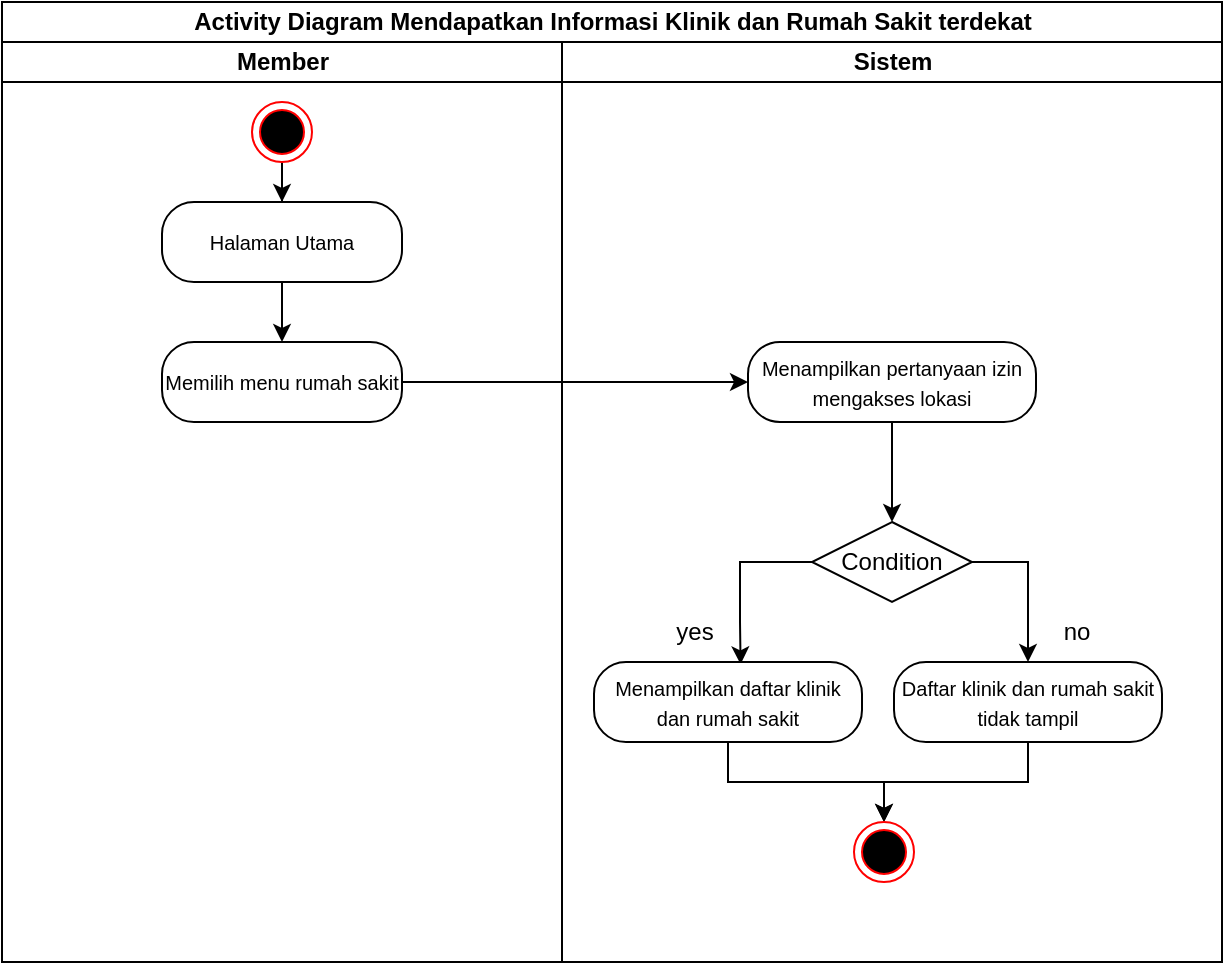 <mxfile version="20.8.16" type="device"><diagram name="Halaman-1" id="SUi_Tdk3HfWp-IAvljhb"><mxGraphModel dx="1235" dy="740" grid="1" gridSize="10" guides="1" tooltips="1" connect="1" arrows="1" fold="1" page="1" pageScale="1" pageWidth="827" pageHeight="1169" math="0" shadow="0"><root><mxCell id="0"/><mxCell id="1" parent="0"/><mxCell id="UUW7vr-fr9RrahhMgULG-1" value="Activity Diagram Mendapatkan Informasi Klinik dan Rumah Sakit terdekat" style="swimlane;childLayout=stackLayout;resizeParent=1;resizeParentMax=0;startSize=20;html=1;" parent="1" vertex="1"><mxGeometry x="234" y="40" width="610" height="480" as="geometry"/></mxCell><mxCell id="UUW7vr-fr9RrahhMgULG-2" value="Member" style="swimlane;startSize=20;html=1;" parent="UUW7vr-fr9RrahhMgULG-1" vertex="1"><mxGeometry y="20" width="280" height="460" as="geometry"/></mxCell><mxCell id="UUW7vr-fr9RrahhMgULG-8" value="" style="edgeStyle=orthogonalEdgeStyle;rounded=0;orthogonalLoop=1;jettySize=auto;html=1;" parent="UUW7vr-fr9RrahhMgULG-2" source="UUW7vr-fr9RrahhMgULG-5" target="UUW7vr-fr9RrahhMgULG-6" edge="1"><mxGeometry relative="1" as="geometry"/></mxCell><mxCell id="UUW7vr-fr9RrahhMgULG-5" value="" style="ellipse;html=1;shape=endState;fillColor=#000000;strokeColor=#ff0000;" parent="UUW7vr-fr9RrahhMgULG-2" vertex="1"><mxGeometry x="125" y="30" width="30" height="30" as="geometry"/></mxCell><mxCell id="UUW7vr-fr9RrahhMgULG-10" value="" style="edgeStyle=orthogonalEdgeStyle;rounded=0;orthogonalLoop=1;jettySize=auto;html=1;" parent="UUW7vr-fr9RrahhMgULG-2" source="UUW7vr-fr9RrahhMgULG-6" target="UUW7vr-fr9RrahhMgULG-9" edge="1"><mxGeometry relative="1" as="geometry"/></mxCell><mxCell id="UUW7vr-fr9RrahhMgULG-6" value="&lt;font style=&quot;font-size: 10px;&quot;&gt;Halaman Utama&lt;/font&gt;" style="rounded=1;whiteSpace=wrap;html=1;arcSize=40;fontColor=#000000;fillColor=default;strokeColor=default;" parent="UUW7vr-fr9RrahhMgULG-2" vertex="1"><mxGeometry x="80" y="80" width="120" height="40" as="geometry"/></mxCell><mxCell id="UUW7vr-fr9RrahhMgULG-9" value="&lt;font style=&quot;font-size: 10px;&quot;&gt;Memilih menu rumah sakit&lt;/font&gt;" style="rounded=1;whiteSpace=wrap;html=1;arcSize=40;fontColor=#000000;fillColor=default;strokeColor=default;" parent="UUW7vr-fr9RrahhMgULG-2" vertex="1"><mxGeometry x="80" y="150" width="120" height="40" as="geometry"/></mxCell><mxCell id="UUW7vr-fr9RrahhMgULG-3" value="Sistem" style="swimlane;startSize=20;html=1;" parent="UUW7vr-fr9RrahhMgULG-1" vertex="1"><mxGeometry x="280" y="20" width="330" height="460" as="geometry"/></mxCell><mxCell id="UUW7vr-fr9RrahhMgULG-19" style="edgeStyle=orthogonalEdgeStyle;rounded=0;orthogonalLoop=1;jettySize=auto;html=1;entryX=0.547;entryY=0.029;entryDx=0;entryDy=0;entryPerimeter=0;" parent="UUW7vr-fr9RrahhMgULG-3" source="UUW7vr-fr9RrahhMgULG-11" target="UUW7vr-fr9RrahhMgULG-17" edge="1"><mxGeometry relative="1" as="geometry"><Array as="points"><mxPoint x="89" y="260"/><mxPoint x="89" y="290"/></Array></mxGeometry></mxCell><mxCell id="UUW7vr-fr9RrahhMgULG-20" style="edgeStyle=orthogonalEdgeStyle;rounded=0;orthogonalLoop=1;jettySize=auto;html=1;" parent="UUW7vr-fr9RrahhMgULG-3" source="UUW7vr-fr9RrahhMgULG-11" target="UUW7vr-fr9RrahhMgULG-18" edge="1"><mxGeometry relative="1" as="geometry"><Array as="points"><mxPoint x="233" y="260"/><mxPoint x="233" y="300"/><mxPoint x="233" y="300"/></Array></mxGeometry></mxCell><mxCell id="UUW7vr-fr9RrahhMgULG-11" value="Condition" style="rhombus;whiteSpace=wrap;html=1;fontColor=#000000;fillColor=default;strokeColor=default;" parent="UUW7vr-fr9RrahhMgULG-3" vertex="1"><mxGeometry x="125" y="240" width="80" height="40" as="geometry"/></mxCell><mxCell id="UUW7vr-fr9RrahhMgULG-15" value="" style="edgeStyle=orthogonalEdgeStyle;rounded=0;orthogonalLoop=1;jettySize=auto;html=1;" parent="UUW7vr-fr9RrahhMgULG-3" source="UUW7vr-fr9RrahhMgULG-14" target="UUW7vr-fr9RrahhMgULG-11" edge="1"><mxGeometry relative="1" as="geometry"/></mxCell><mxCell id="UUW7vr-fr9RrahhMgULG-14" value="&lt;font style=&quot;font-size: 10px;&quot;&gt;Menampilkan pertanyaan izin mengakses lokasi&lt;/font&gt;" style="rounded=1;whiteSpace=wrap;html=1;arcSize=40;fontColor=#000000;fillColor=default;strokeColor=default;" parent="UUW7vr-fr9RrahhMgULG-3" vertex="1"><mxGeometry x="93" y="150" width="144" height="40" as="geometry"/></mxCell><mxCell id="UUW7vr-fr9RrahhMgULG-25" style="edgeStyle=orthogonalEdgeStyle;rounded=0;orthogonalLoop=1;jettySize=auto;html=1;entryX=0.5;entryY=0;entryDx=0;entryDy=0;" parent="UUW7vr-fr9RrahhMgULG-3" source="UUW7vr-fr9RrahhMgULG-17" target="UUW7vr-fr9RrahhMgULG-23" edge="1"><mxGeometry relative="1" as="geometry"/></mxCell><mxCell id="UUW7vr-fr9RrahhMgULG-17" value="&lt;font style=&quot;font-size: 10px;&quot;&gt;Menampilkan daftar klinik dan rumah sakit&lt;/font&gt;" style="rounded=1;whiteSpace=wrap;html=1;arcSize=40;fontColor=#000000;fillColor=default;strokeColor=default;" parent="UUW7vr-fr9RrahhMgULG-3" vertex="1"><mxGeometry x="16" y="310" width="134" height="40" as="geometry"/></mxCell><mxCell id="UUW7vr-fr9RrahhMgULG-24" style="edgeStyle=orthogonalEdgeStyle;rounded=0;orthogonalLoop=1;jettySize=auto;html=1;entryX=0.5;entryY=0;entryDx=0;entryDy=0;" parent="UUW7vr-fr9RrahhMgULG-3" source="UUW7vr-fr9RrahhMgULG-18" target="UUW7vr-fr9RrahhMgULG-23" edge="1"><mxGeometry relative="1" as="geometry"/></mxCell><mxCell id="UUW7vr-fr9RrahhMgULG-18" value="&lt;font style=&quot;font-size: 10px;&quot;&gt;Daftar klinik dan rumah sakit tidak tampil&lt;/font&gt;" style="rounded=1;whiteSpace=wrap;html=1;arcSize=40;fontColor=#000000;fillColor=default;strokeColor=default;" parent="UUW7vr-fr9RrahhMgULG-3" vertex="1"><mxGeometry x="166" y="310" width="134" height="40" as="geometry"/></mxCell><mxCell id="UUW7vr-fr9RrahhMgULG-21" value="yes" style="text;html=1;align=center;verticalAlign=middle;resizable=0;points=[];autosize=1;strokeColor=none;fillColor=none;" parent="UUW7vr-fr9RrahhMgULG-3" vertex="1"><mxGeometry x="46" y="280" width="40" height="30" as="geometry"/></mxCell><mxCell id="UUW7vr-fr9RrahhMgULG-22" value="no" style="text;html=1;align=center;verticalAlign=middle;resizable=0;points=[];autosize=1;strokeColor=none;fillColor=none;" parent="UUW7vr-fr9RrahhMgULG-3" vertex="1"><mxGeometry x="237" y="280" width="40" height="30" as="geometry"/></mxCell><mxCell id="UUW7vr-fr9RrahhMgULG-23" value="" style="ellipse;html=1;shape=endState;fillColor=#000000;strokeColor=#ff0000;" parent="UUW7vr-fr9RrahhMgULG-3" vertex="1"><mxGeometry x="146" y="390" width="30" height="30" as="geometry"/></mxCell><mxCell id="UUW7vr-fr9RrahhMgULG-16" style="edgeStyle=orthogonalEdgeStyle;rounded=0;orthogonalLoop=1;jettySize=auto;html=1;entryX=0;entryY=0.5;entryDx=0;entryDy=0;" parent="UUW7vr-fr9RrahhMgULG-1" source="UUW7vr-fr9RrahhMgULG-9" target="UUW7vr-fr9RrahhMgULG-14" edge="1"><mxGeometry relative="1" as="geometry"/></mxCell></root></mxGraphModel></diagram></mxfile>